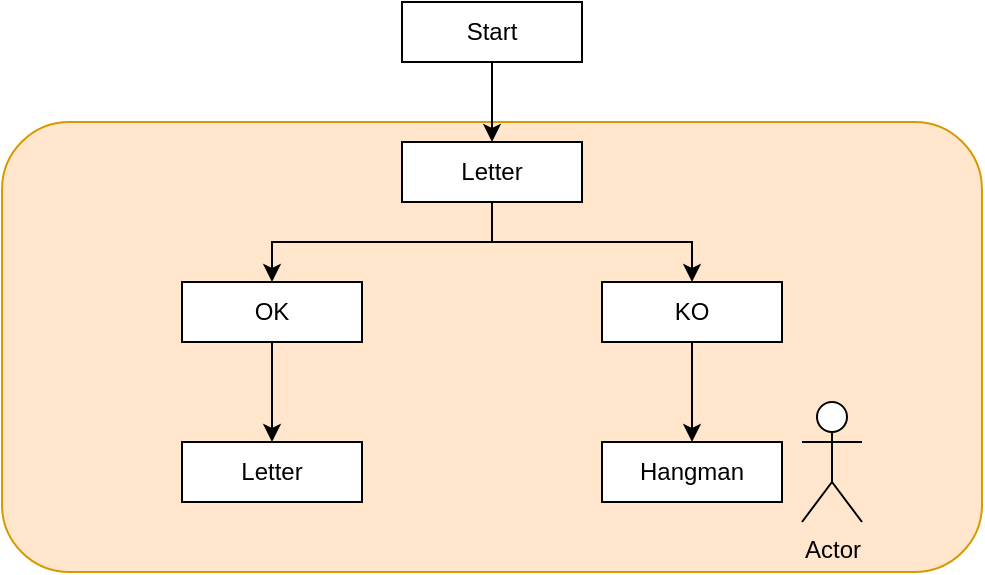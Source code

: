 <mxfile version="20.1.4" type="github">
  <diagram id="WuRpuoDM737MqYio57hu" name="Page-1">
    <mxGraphModel dx="946" dy="725" grid="1" gridSize="10" guides="1" tooltips="1" connect="1" arrows="1" fold="1" page="1" pageScale="1" pageWidth="827" pageHeight="1169" math="0" shadow="0">
      <root>
        <mxCell id="0" />
        <mxCell id="1" parent="0" />
        <mxCell id="tSlyqh6sYOtIdpk0KEPe-13" value="" style="rounded=1;whiteSpace=wrap;html=1;fillStyle=auto;fillColor=#ffe6cc;strokeColor=#d79b00;" vertex="1" parent="1">
          <mxGeometry x="140" y="150" width="490" height="225" as="geometry" />
        </mxCell>
        <mxCell id="tSlyqh6sYOtIdpk0KEPe-14" style="edgeStyle=orthogonalEdgeStyle;rounded=0;orthogonalLoop=1;jettySize=auto;html=1;exitX=0.5;exitY=1;exitDx=0;exitDy=0;" edge="1" parent="1" source="tSlyqh6sYOtIdpk0KEPe-1" target="tSlyqh6sYOtIdpk0KEPe-2">
          <mxGeometry relative="1" as="geometry" />
        </mxCell>
        <mxCell id="tSlyqh6sYOtIdpk0KEPe-1" value="Start" style="rounded=0;whiteSpace=wrap;html=1;" vertex="1" parent="1">
          <mxGeometry x="340" y="90" width="90" height="30" as="geometry" />
        </mxCell>
        <mxCell id="tSlyqh6sYOtIdpk0KEPe-5" style="edgeStyle=orthogonalEdgeStyle;rounded=0;orthogonalLoop=1;jettySize=auto;html=1;exitX=0.5;exitY=1;exitDx=0;exitDy=0;entryX=0.5;entryY=0;entryDx=0;entryDy=0;" edge="1" parent="1" source="tSlyqh6sYOtIdpk0KEPe-2" target="tSlyqh6sYOtIdpk0KEPe-3">
          <mxGeometry relative="1" as="geometry" />
        </mxCell>
        <mxCell id="tSlyqh6sYOtIdpk0KEPe-7" style="edgeStyle=orthogonalEdgeStyle;rounded=0;orthogonalLoop=1;jettySize=auto;html=1;exitX=0.5;exitY=1;exitDx=0;exitDy=0;entryX=0.5;entryY=0;entryDx=0;entryDy=0;" edge="1" parent="1" source="tSlyqh6sYOtIdpk0KEPe-2" target="tSlyqh6sYOtIdpk0KEPe-4">
          <mxGeometry relative="1" as="geometry" />
        </mxCell>
        <mxCell id="tSlyqh6sYOtIdpk0KEPe-2" value="Letter" style="rounded=0;whiteSpace=wrap;html=1;" vertex="1" parent="1">
          <mxGeometry x="340" y="160" width="90" height="30" as="geometry" />
        </mxCell>
        <mxCell id="tSlyqh6sYOtIdpk0KEPe-10" style="edgeStyle=orthogonalEdgeStyle;rounded=0;orthogonalLoop=1;jettySize=auto;html=1;exitX=0.5;exitY=1;exitDx=0;exitDy=0;entryX=0.5;entryY=0;entryDx=0;entryDy=0;" edge="1" parent="1" source="tSlyqh6sYOtIdpk0KEPe-3" target="tSlyqh6sYOtIdpk0KEPe-9">
          <mxGeometry relative="1" as="geometry" />
        </mxCell>
        <mxCell id="tSlyqh6sYOtIdpk0KEPe-3" value="OK" style="rounded=0;whiteSpace=wrap;html=1;" vertex="1" parent="1">
          <mxGeometry x="230" y="230" width="90" height="30" as="geometry" />
        </mxCell>
        <mxCell id="tSlyqh6sYOtIdpk0KEPe-12" style="edgeStyle=orthogonalEdgeStyle;rounded=0;orthogonalLoop=1;jettySize=auto;html=1;exitX=0.5;exitY=1;exitDx=0;exitDy=0;" edge="1" parent="1" source="tSlyqh6sYOtIdpk0KEPe-4" target="tSlyqh6sYOtIdpk0KEPe-11">
          <mxGeometry relative="1" as="geometry" />
        </mxCell>
        <mxCell id="tSlyqh6sYOtIdpk0KEPe-4" value="KO" style="rounded=0;whiteSpace=wrap;html=1;" vertex="1" parent="1">
          <mxGeometry x="440" y="230" width="90" height="30" as="geometry" />
        </mxCell>
        <mxCell id="tSlyqh6sYOtIdpk0KEPe-9" value="Letter" style="rounded=0;whiteSpace=wrap;html=1;" vertex="1" parent="1">
          <mxGeometry x="230" y="310" width="90" height="30" as="geometry" />
        </mxCell>
        <mxCell id="tSlyqh6sYOtIdpk0KEPe-11" value="Hangman" style="rounded=0;whiteSpace=wrap;html=1;" vertex="1" parent="1">
          <mxGeometry x="440" y="310" width="90" height="30" as="geometry" />
        </mxCell>
        <mxCell id="tSlyqh6sYOtIdpk0KEPe-15" value="Actor" style="shape=umlActor;verticalLabelPosition=bottom;verticalAlign=top;html=1;outlineConnect=0;fillStyle=auto;" vertex="1" parent="1">
          <mxGeometry x="540" y="290" width="30" height="60" as="geometry" />
        </mxCell>
      </root>
    </mxGraphModel>
  </diagram>
</mxfile>
